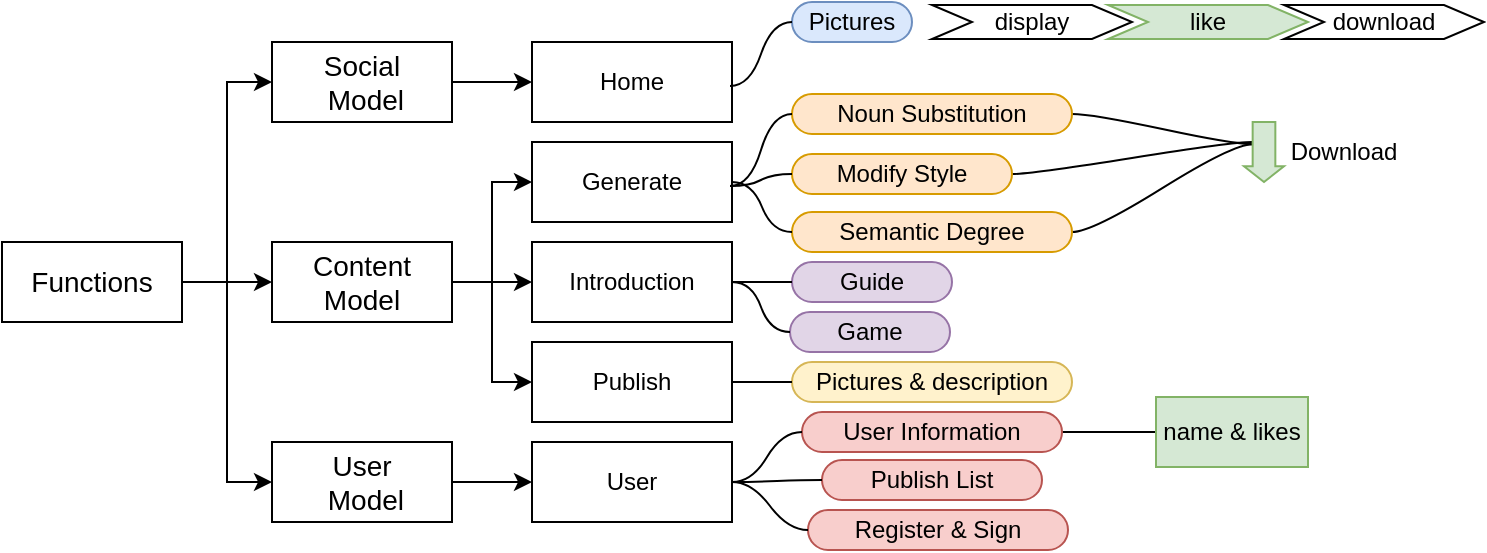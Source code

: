 <mxfile version="21.2.3" type="github">
  <diagram id="prtHgNgQTEPvFCAcTncT" name="Page-1">
    <mxGraphModel dx="1564" dy="508" grid="1" gridSize="10" guides="1" tooltips="1" connect="1" arrows="1" fold="1" page="1" pageScale="1" pageWidth="827" pageHeight="1169" math="0" shadow="0">
      <root>
        <mxCell id="0" />
        <mxCell id="1" parent="0" />
        <mxCell id="QBrUMATzq_8TdFM6rITS-1" style="edgeStyle=orthogonalEdgeStyle;rounded=0;orthogonalLoop=1;jettySize=auto;html=1;exitX=1;exitY=0.5;exitDx=0;exitDy=0;entryX=0;entryY=0.5;entryDx=0;entryDy=0;" edge="1" parent="1" source="QBrUMATzq_8TdFM6rITS-4" target="QBrUMATzq_8TdFM6rITS-6">
          <mxGeometry relative="1" as="geometry" />
        </mxCell>
        <mxCell id="QBrUMATzq_8TdFM6rITS-2" style="edgeStyle=orthogonalEdgeStyle;rounded=0;orthogonalLoop=1;jettySize=auto;html=1;exitX=1;exitY=0.5;exitDx=0;exitDy=0;entryX=0;entryY=0.5;entryDx=0;entryDy=0;" edge="1" parent="1" source="QBrUMATzq_8TdFM6rITS-4" target="QBrUMATzq_8TdFM6rITS-7">
          <mxGeometry relative="1" as="geometry" />
        </mxCell>
        <mxCell id="QBrUMATzq_8TdFM6rITS-3" style="edgeStyle=orthogonalEdgeStyle;rounded=0;orthogonalLoop=1;jettySize=auto;html=1;exitX=1;exitY=0.5;exitDx=0;exitDy=0;entryX=0;entryY=0.5;entryDx=0;entryDy=0;" edge="1" parent="1" source="QBrUMATzq_8TdFM6rITS-4" target="QBrUMATzq_8TdFM6rITS-8">
          <mxGeometry relative="1" as="geometry" />
        </mxCell>
        <mxCell id="QBrUMATzq_8TdFM6rITS-4" value="&lt;span style=&quot;font-size: 14px;&quot;&gt;Content Model&lt;/span&gt;" style="whiteSpace=wrap;html=1;" vertex="1" parent="1">
          <mxGeometry x="120" y="260" width="90" height="40" as="geometry" />
        </mxCell>
        <mxCell id="QBrUMATzq_8TdFM6rITS-5" value="Home" style="whiteSpace=wrap;html=1;" vertex="1" parent="1">
          <mxGeometry x="250" y="160" width="100" height="40" as="geometry" />
        </mxCell>
        <mxCell id="QBrUMATzq_8TdFM6rITS-6" value="Generate" style="whiteSpace=wrap;html=1;" vertex="1" parent="1">
          <mxGeometry x="250" y="210" width="100" height="40" as="geometry" />
        </mxCell>
        <mxCell id="QBrUMATzq_8TdFM6rITS-7" value="Introduction" style="whiteSpace=wrap;html=1;" vertex="1" parent="1">
          <mxGeometry x="250" y="260" width="100" height="40" as="geometry" />
        </mxCell>
        <mxCell id="QBrUMATzq_8TdFM6rITS-8" value="Publish" style="whiteSpace=wrap;html=1;" vertex="1" parent="1">
          <mxGeometry x="250" y="310" width="100" height="40" as="geometry" />
        </mxCell>
        <mxCell id="QBrUMATzq_8TdFM6rITS-9" value="User" style="whiteSpace=wrap;html=1;" vertex="1" parent="1">
          <mxGeometry x="250" y="360" width="100" height="40" as="geometry" />
        </mxCell>
        <mxCell id="QBrUMATzq_8TdFM6rITS-10" value="Pictures" style="whiteSpace=wrap;html=1;rounded=1;arcSize=50;align=center;verticalAlign=middle;strokeWidth=1;autosize=1;spacing=4;treeFolding=1;treeMoving=1;newEdgeStyle={&quot;edgeStyle&quot;:&quot;entityRelationEdgeStyle&quot;,&quot;startArrow&quot;:&quot;none&quot;,&quot;endArrow&quot;:&quot;none&quot;,&quot;segment&quot;:10,&quot;curved&quot;:1,&quot;sourcePerimeterSpacing&quot;:0,&quot;targetPerimeterSpacing&quot;:0};fillColor=#dae8fc;strokeColor=#6c8ebf;" vertex="1" collapsed="1" parent="1">
          <mxGeometry x="380" y="140" width="60" height="20" as="geometry" />
        </mxCell>
        <mxCell id="QBrUMATzq_8TdFM6rITS-11" value="" style="edgeStyle=entityRelationEdgeStyle;startArrow=none;endArrow=none;segment=10;curved=1;sourcePerimeterSpacing=0;targetPerimeterSpacing=0;rounded=0;" edge="1" parent="1" target="QBrUMATzq_8TdFM6rITS-10">
          <mxGeometry relative="1" as="geometry">
            <mxPoint x="349" y="182" as="sourcePoint" />
          </mxGeometry>
        </mxCell>
        <mxCell id="QBrUMATzq_8TdFM6rITS-12" value="display" style="shape=step;perimeter=stepPerimeter;fixedSize=1;points=[];whiteSpace=wrap;html=1;" vertex="1" parent="1">
          <mxGeometry x="450" y="141.5" width="100" height="17" as="geometry" />
        </mxCell>
        <mxCell id="QBrUMATzq_8TdFM6rITS-13" value="like" style="shape=step;perimeter=stepPerimeter;fixedSize=1;points=[];whiteSpace=wrap;html=1;fillColor=#d5e8d4;strokeColor=#82b366;" vertex="1" parent="1">
          <mxGeometry x="538" y="141.5" width="100" height="17" as="geometry" />
        </mxCell>
        <mxCell id="QBrUMATzq_8TdFM6rITS-14" value="download" style="shape=step;perimeter=stepPerimeter;fixedSize=1;points=[];whiteSpace=wrap;html=1;" vertex="1" parent="1">
          <mxGeometry x="626" y="141.5" width="100" height="17" as="geometry" />
        </mxCell>
        <mxCell id="QBrUMATzq_8TdFM6rITS-15" style="edgeStyle=entityRelationEdgeStyle;rounded=0;orthogonalLoop=1;jettySize=auto;html=1;startArrow=none;endArrow=none;segment=10;curved=1;sourcePerimeterSpacing=0;targetPerimeterSpacing=0;exitX=1;exitY=0.5;exitDx=0;exitDy=0;entryX=0;entryY=0;entryDx=11.083;entryDy=15.667;entryPerimeter=0;" edge="1" parent="1" source="QBrUMATzq_8TdFM6rITS-16" target="QBrUMATzq_8TdFM6rITS-24">
          <mxGeometry relative="1" as="geometry" />
        </mxCell>
        <mxCell id="QBrUMATzq_8TdFM6rITS-16" value="&lt;p class=&quot;MsoNormal&quot;&gt;Noun Substitution&lt;/p&gt;" style="whiteSpace=wrap;html=1;rounded=1;arcSize=50;align=center;verticalAlign=middle;strokeWidth=1;autosize=1;spacing=4;treeFolding=1;treeMoving=1;newEdgeStyle={&quot;edgeStyle&quot;:&quot;entityRelationEdgeStyle&quot;,&quot;startArrow&quot;:&quot;none&quot;,&quot;endArrow&quot;:&quot;none&quot;,&quot;segment&quot;:10,&quot;curved&quot;:1,&quot;sourcePerimeterSpacing&quot;:0,&quot;targetPerimeterSpacing&quot;:0};fillColor=#ffe6cc;strokeColor=#d79b00;fillStyle=auto;" vertex="1" collapsed="1" parent="1">
          <mxGeometry x="380" y="186" width="140" height="20" as="geometry" />
        </mxCell>
        <mxCell id="QBrUMATzq_8TdFM6rITS-17" value="" style="edgeStyle=entityRelationEdgeStyle;startArrow=none;endArrow=none;segment=10;curved=1;sourcePerimeterSpacing=0;targetPerimeterSpacing=0;rounded=0;" edge="1" parent="1" target="QBrUMATzq_8TdFM6rITS-16">
          <mxGeometry relative="1" as="geometry">
            <mxPoint x="349" y="232" as="sourcePoint" />
          </mxGeometry>
        </mxCell>
        <mxCell id="QBrUMATzq_8TdFM6rITS-18" style="edgeStyle=entityRelationEdgeStyle;rounded=0;orthogonalLoop=1;jettySize=auto;html=1;startArrow=none;endArrow=none;segment=10;curved=1;sourcePerimeterSpacing=0;targetPerimeterSpacing=0;exitX=1;exitY=0.5;exitDx=0;exitDy=0;" edge="1" parent="1" source="QBrUMATzq_8TdFM6rITS-19">
          <mxGeometry relative="1" as="geometry">
            <mxPoint x="610" y="210" as="targetPoint" />
          </mxGeometry>
        </mxCell>
        <mxCell id="QBrUMATzq_8TdFM6rITS-19" value="&lt;p class=&quot;MsoNormal&quot;&gt;Modify Style&lt;/p&gt;" style="whiteSpace=wrap;html=1;rounded=1;arcSize=50;align=center;verticalAlign=middle;strokeWidth=1;autosize=1;spacing=4;treeFolding=1;treeMoving=1;newEdgeStyle={&quot;edgeStyle&quot;:&quot;entityRelationEdgeStyle&quot;,&quot;startArrow&quot;:&quot;none&quot;,&quot;endArrow&quot;:&quot;none&quot;,&quot;segment&quot;:10,&quot;curved&quot;:1,&quot;sourcePerimeterSpacing&quot;:0,&quot;targetPerimeterSpacing&quot;:0};fillColor=#ffe6cc;strokeColor=#d79b00;" vertex="1" collapsed="1" parent="1">
          <mxGeometry x="380" y="216" width="110" height="20" as="geometry" />
        </mxCell>
        <mxCell id="QBrUMATzq_8TdFM6rITS-20" value="" style="edgeStyle=entityRelationEdgeStyle;startArrow=none;endArrow=none;segment=10;curved=1;sourcePerimeterSpacing=0;targetPerimeterSpacing=0;rounded=0;exitX=1;exitY=0.5;exitDx=0;exitDy=0;" edge="1" parent="1" target="QBrUMATzq_8TdFM6rITS-19">
          <mxGeometry relative="1" as="geometry">
            <mxPoint x="349" y="232" as="sourcePoint" />
          </mxGeometry>
        </mxCell>
        <mxCell id="QBrUMATzq_8TdFM6rITS-21" style="edgeStyle=entityRelationEdgeStyle;rounded=0;orthogonalLoop=1;jettySize=auto;html=1;startArrow=none;endArrow=none;segment=10;curved=1;sourcePerimeterSpacing=0;targetPerimeterSpacing=0;exitX=1;exitY=0.5;exitDx=0;exitDy=0;entryX=0;entryY=0;entryDx=11.083;entryDy=15.667;entryPerimeter=0;" edge="1" parent="1" source="QBrUMATzq_8TdFM6rITS-22" target="QBrUMATzq_8TdFM6rITS-24">
          <mxGeometry relative="1" as="geometry" />
        </mxCell>
        <mxCell id="QBrUMATzq_8TdFM6rITS-22" value="&lt;p class=&quot;MsoNormal&quot;&gt;Semantic Degree&lt;/p&gt;" style="whiteSpace=wrap;html=1;rounded=1;arcSize=50;align=center;verticalAlign=middle;strokeWidth=1;autosize=1;spacing=4;treeFolding=1;treeMoving=1;newEdgeStyle={&quot;edgeStyle&quot;:&quot;entityRelationEdgeStyle&quot;,&quot;startArrow&quot;:&quot;none&quot;,&quot;endArrow&quot;:&quot;none&quot;,&quot;segment&quot;:10,&quot;curved&quot;:1,&quot;sourcePerimeterSpacing&quot;:0,&quot;targetPerimeterSpacing&quot;:0};fillColor=#ffe6cc;strokeColor=#d79b00;" vertex="1" collapsed="1" parent="1">
          <mxGeometry x="380" y="245" width="140" height="20" as="geometry" />
        </mxCell>
        <mxCell id="QBrUMATzq_8TdFM6rITS-23" value="" style="edgeStyle=entityRelationEdgeStyle;startArrow=none;endArrow=none;segment=10;curved=1;sourcePerimeterSpacing=0;targetPerimeterSpacing=0;rounded=0;" edge="1" parent="1" target="QBrUMATzq_8TdFM6rITS-22">
          <mxGeometry relative="1" as="geometry">
            <mxPoint x="350" y="230" as="sourcePoint" />
          </mxGeometry>
        </mxCell>
        <mxCell id="QBrUMATzq_8TdFM6rITS-24" value="" style="shape=singleArrow;direction=south;whiteSpace=wrap;html=1;arrowWidth=0.567;arrowSize=0.261;fillColor=#d5e8d4;strokeColor=#82b366;" vertex="1" parent="1">
          <mxGeometry x="606" y="200" width="20" height="30" as="geometry" />
        </mxCell>
        <mxCell id="QBrUMATzq_8TdFM6rITS-25" value="Download" style="text;html=1;strokeColor=none;fillColor=none;align=center;verticalAlign=middle;whiteSpace=wrap;rounded=0;" vertex="1" parent="1">
          <mxGeometry x="626" y="200" width="60" height="30" as="geometry" />
        </mxCell>
        <mxCell id="QBrUMATzq_8TdFM6rITS-26" value="Guide" style="whiteSpace=wrap;html=1;rounded=1;arcSize=50;align=center;verticalAlign=middle;strokeWidth=1;autosize=1;spacing=4;treeFolding=1;treeMoving=1;newEdgeStyle={&quot;edgeStyle&quot;:&quot;entityRelationEdgeStyle&quot;,&quot;startArrow&quot;:&quot;none&quot;,&quot;endArrow&quot;:&quot;none&quot;,&quot;segment&quot;:10,&quot;curved&quot;:1,&quot;sourcePerimeterSpacing&quot;:0,&quot;targetPerimeterSpacing&quot;:0};fillColor=#e1d5e7;strokeColor=#9673a6;" vertex="1" collapsed="1" parent="1">
          <mxGeometry x="380" y="270" width="80" height="20" as="geometry" />
        </mxCell>
        <mxCell id="QBrUMATzq_8TdFM6rITS-27" value="" style="edgeStyle=entityRelationEdgeStyle;startArrow=none;endArrow=none;segment=10;curved=1;sourcePerimeterSpacing=0;targetPerimeterSpacing=0;rounded=0;exitX=1;exitY=0.5;exitDx=0;exitDy=0;" edge="1" parent="1" source="QBrUMATzq_8TdFM6rITS-7" target="QBrUMATzq_8TdFM6rITS-26">
          <mxGeometry relative="1" as="geometry">
            <mxPoint x="350" y="310" as="sourcePoint" />
          </mxGeometry>
        </mxCell>
        <mxCell id="QBrUMATzq_8TdFM6rITS-28" value="Game" style="whiteSpace=wrap;html=1;rounded=1;arcSize=50;align=center;verticalAlign=middle;strokeWidth=1;autosize=1;spacing=4;treeFolding=1;treeMoving=1;newEdgeStyle={&quot;edgeStyle&quot;:&quot;entityRelationEdgeStyle&quot;,&quot;startArrow&quot;:&quot;none&quot;,&quot;endArrow&quot;:&quot;none&quot;,&quot;segment&quot;:10,&quot;curved&quot;:1,&quot;sourcePerimeterSpacing&quot;:0,&quot;targetPerimeterSpacing&quot;:0};fillColor=#e1d5e7;strokeColor=#9673a6;" vertex="1" collapsed="1" parent="1">
          <mxGeometry x="379" y="295" width="80" height="20" as="geometry" />
        </mxCell>
        <mxCell id="QBrUMATzq_8TdFM6rITS-29" value="" style="edgeStyle=entityRelationEdgeStyle;startArrow=none;endArrow=none;segment=10;curved=1;sourcePerimeterSpacing=0;targetPerimeterSpacing=0;rounded=0;" edge="1" parent="1" target="QBrUMATzq_8TdFM6rITS-28">
          <mxGeometry relative="1" as="geometry">
            <mxPoint x="350" y="280" as="sourcePoint" />
          </mxGeometry>
        </mxCell>
        <mxCell id="QBrUMATzq_8TdFM6rITS-30" style="edgeStyle=orthogonalEdgeStyle;rounded=0;orthogonalLoop=1;jettySize=auto;html=1;exitX=1;exitY=0.5;exitDx=0;exitDy=0;entryX=0;entryY=0.5;entryDx=0;entryDy=0;" edge="1" parent="1" source="QBrUMATzq_8TdFM6rITS-31" target="QBrUMATzq_8TdFM6rITS-5">
          <mxGeometry relative="1" as="geometry" />
        </mxCell>
        <mxCell id="QBrUMATzq_8TdFM6rITS-31" value="&lt;span style=&quot;font-size: 14px;&quot;&gt;Social&lt;br&gt;&amp;nbsp;Model&lt;/span&gt;" style="whiteSpace=wrap;html=1;" vertex="1" parent="1">
          <mxGeometry x="120" y="160" width="90" height="40" as="geometry" />
        </mxCell>
        <mxCell id="QBrUMATzq_8TdFM6rITS-32" style="edgeStyle=orthogonalEdgeStyle;rounded=0;orthogonalLoop=1;jettySize=auto;html=1;exitX=1;exitY=0.5;exitDx=0;exitDy=0;" edge="1" parent="1" source="QBrUMATzq_8TdFM6rITS-33" target="QBrUMATzq_8TdFM6rITS-9">
          <mxGeometry relative="1" as="geometry" />
        </mxCell>
        <mxCell id="QBrUMATzq_8TdFM6rITS-33" value="&lt;span style=&quot;font-size: 14px;&quot;&gt;User&lt;br&gt;&amp;nbsp;Model&lt;/span&gt;" style="whiteSpace=wrap;html=1;" vertex="1" parent="1">
          <mxGeometry x="120" y="360" width="90" height="40" as="geometry" />
        </mxCell>
        <mxCell id="QBrUMATzq_8TdFM6rITS-34" style="edgeStyle=orthogonalEdgeStyle;rounded=0;orthogonalLoop=1;jettySize=auto;html=1;exitX=1;exitY=0.5;exitDx=0;exitDy=0;entryX=0;entryY=0.5;entryDx=0;entryDy=0;" edge="1" parent="1" source="QBrUMATzq_8TdFM6rITS-37" target="QBrUMATzq_8TdFM6rITS-31">
          <mxGeometry relative="1" as="geometry" />
        </mxCell>
        <mxCell id="QBrUMATzq_8TdFM6rITS-35" style="edgeStyle=orthogonalEdgeStyle;rounded=0;orthogonalLoop=1;jettySize=auto;html=1;exitX=1;exitY=0.5;exitDx=0;exitDy=0;entryX=0;entryY=0.5;entryDx=0;entryDy=0;" edge="1" parent="1" source="QBrUMATzq_8TdFM6rITS-37" target="QBrUMATzq_8TdFM6rITS-4">
          <mxGeometry relative="1" as="geometry" />
        </mxCell>
        <mxCell id="QBrUMATzq_8TdFM6rITS-36" style="edgeStyle=orthogonalEdgeStyle;rounded=0;orthogonalLoop=1;jettySize=auto;html=1;exitX=1;exitY=0.5;exitDx=0;exitDy=0;entryX=0;entryY=0.5;entryDx=0;entryDy=0;" edge="1" parent="1" source="QBrUMATzq_8TdFM6rITS-37" target="QBrUMATzq_8TdFM6rITS-33">
          <mxGeometry relative="1" as="geometry" />
        </mxCell>
        <mxCell id="QBrUMATzq_8TdFM6rITS-37" value="&lt;span style=&quot;font-size: 14px;&quot;&gt;Functions&lt;/span&gt;" style="whiteSpace=wrap;html=1;" vertex="1" parent="1">
          <mxGeometry x="-15" y="260" width="90" height="40" as="geometry" />
        </mxCell>
        <mxCell id="QBrUMATzq_8TdFM6rITS-38" value="Pictures &amp;amp; description" style="whiteSpace=wrap;html=1;rounded=1;arcSize=50;align=center;verticalAlign=middle;strokeWidth=1;autosize=1;spacing=4;treeFolding=1;treeMoving=1;newEdgeStyle={&quot;edgeStyle&quot;:&quot;entityRelationEdgeStyle&quot;,&quot;startArrow&quot;:&quot;none&quot;,&quot;endArrow&quot;:&quot;none&quot;,&quot;segment&quot;:10,&quot;curved&quot;:1,&quot;sourcePerimeterSpacing&quot;:0,&quot;targetPerimeterSpacing&quot;:0};fillColor=#fff2cc;strokeColor=#d6b656;" vertex="1" collapsed="1" parent="1">
          <mxGeometry x="380" y="320" width="140" height="20" as="geometry" />
        </mxCell>
        <mxCell id="QBrUMATzq_8TdFM6rITS-39" value="" style="edgeStyle=entityRelationEdgeStyle;startArrow=none;endArrow=none;segment=10;curved=1;sourcePerimeterSpacing=0;targetPerimeterSpacing=0;rounded=0;exitX=1;exitY=0.5;exitDx=0;exitDy=0;" edge="1" parent="1" source="QBrUMATzq_8TdFM6rITS-8" target="QBrUMATzq_8TdFM6rITS-38">
          <mxGeometry relative="1" as="geometry">
            <mxPoint x="350" y="372" as="sourcePoint" />
          </mxGeometry>
        </mxCell>
        <mxCell id="QBrUMATzq_8TdFM6rITS-40" style="edgeStyle=entityRelationEdgeStyle;rounded=0;orthogonalLoop=1;jettySize=auto;html=1;startArrow=none;endArrow=none;segment=10;curved=1;sourcePerimeterSpacing=0;targetPerimeterSpacing=0;exitX=1;exitY=0.5;exitDx=0;exitDy=0;entryX=0;entryY=0.5;entryDx=0;entryDy=0;" edge="1" parent="1" source="QBrUMATzq_8TdFM6rITS-41" target="QBrUMATzq_8TdFM6rITS-47">
          <mxGeometry relative="1" as="geometry" />
        </mxCell>
        <mxCell id="QBrUMATzq_8TdFM6rITS-41" value="User Information" style="whiteSpace=wrap;html=1;rounded=1;arcSize=50;align=center;verticalAlign=middle;strokeWidth=1;autosize=1;spacing=4;treeFolding=1;treeMoving=1;newEdgeStyle={&quot;edgeStyle&quot;:&quot;entityRelationEdgeStyle&quot;,&quot;startArrow&quot;:&quot;none&quot;,&quot;endArrow&quot;:&quot;none&quot;,&quot;segment&quot;:10,&quot;curved&quot;:1,&quot;sourcePerimeterSpacing&quot;:0,&quot;targetPerimeterSpacing&quot;:0};fillColor=#f8cecc;strokeColor=#b85450;" vertex="1" collapsed="1" parent="1">
          <mxGeometry x="385" y="345" width="130" height="20" as="geometry" />
        </mxCell>
        <mxCell id="QBrUMATzq_8TdFM6rITS-42" value="" style="edgeStyle=entityRelationEdgeStyle;startArrow=none;endArrow=none;segment=10;curved=1;sourcePerimeterSpacing=0;targetPerimeterSpacing=0;rounded=0;exitX=1;exitY=0.5;exitDx=0;exitDy=0;" edge="1" parent="1" target="QBrUMATzq_8TdFM6rITS-41">
          <mxGeometry relative="1" as="geometry">
            <mxPoint x="350" y="380" as="sourcePoint" />
          </mxGeometry>
        </mxCell>
        <mxCell id="QBrUMATzq_8TdFM6rITS-43" value="Publish List" style="whiteSpace=wrap;html=1;rounded=1;arcSize=50;align=center;verticalAlign=middle;strokeWidth=1;autosize=1;spacing=4;treeFolding=1;treeMoving=1;newEdgeStyle={&quot;edgeStyle&quot;:&quot;entityRelationEdgeStyle&quot;,&quot;startArrow&quot;:&quot;none&quot;,&quot;endArrow&quot;:&quot;none&quot;,&quot;segment&quot;:10,&quot;curved&quot;:1,&quot;sourcePerimeterSpacing&quot;:0,&quot;targetPerimeterSpacing&quot;:0};fillColor=#f8cecc;strokeColor=#b85450;" vertex="1" collapsed="1" parent="1">
          <mxGeometry x="395" y="369" width="110" height="20" as="geometry" />
        </mxCell>
        <mxCell id="QBrUMATzq_8TdFM6rITS-44" value="" style="edgeStyle=entityRelationEdgeStyle;startArrow=none;endArrow=none;segment=10;curved=1;sourcePerimeterSpacing=0;targetPerimeterSpacing=0;rounded=0;exitX=1;exitY=0.5;exitDx=0;exitDy=0;" edge="1" parent="1" target="QBrUMATzq_8TdFM6rITS-43">
          <mxGeometry relative="1" as="geometry">
            <mxPoint x="350" y="380" as="sourcePoint" />
          </mxGeometry>
        </mxCell>
        <mxCell id="QBrUMATzq_8TdFM6rITS-45" value="Register &amp;amp; Sign" style="whiteSpace=wrap;html=1;rounded=1;arcSize=50;align=center;verticalAlign=middle;strokeWidth=1;autosize=1;spacing=4;treeFolding=1;treeMoving=1;newEdgeStyle={&quot;edgeStyle&quot;:&quot;entityRelationEdgeStyle&quot;,&quot;startArrow&quot;:&quot;none&quot;,&quot;endArrow&quot;:&quot;none&quot;,&quot;segment&quot;:10,&quot;curved&quot;:1,&quot;sourcePerimeterSpacing&quot;:0,&quot;targetPerimeterSpacing&quot;:0};fillColor=#f8cecc;strokeColor=#b85450;" vertex="1" collapsed="1" parent="1">
          <mxGeometry x="388" y="394" width="130" height="20" as="geometry" />
        </mxCell>
        <mxCell id="QBrUMATzq_8TdFM6rITS-46" value="" style="edgeStyle=entityRelationEdgeStyle;startArrow=none;endArrow=none;segment=10;curved=1;sourcePerimeterSpacing=0;targetPerimeterSpacing=0;rounded=0;exitX=1;exitY=0.5;exitDx=0;exitDy=0;" edge="1" parent="1" target="QBrUMATzq_8TdFM6rITS-45">
          <mxGeometry relative="1" as="geometry">
            <mxPoint x="350" y="380" as="sourcePoint" />
          </mxGeometry>
        </mxCell>
        <mxCell id="QBrUMATzq_8TdFM6rITS-47" value="name &amp;amp; likes" style="rounded=0;whiteSpace=wrap;html=1;fillColor=#d5e8d4;strokeColor=#82b366;" vertex="1" parent="1">
          <mxGeometry x="562" y="337.5" width="76" height="35" as="geometry" />
        </mxCell>
      </root>
    </mxGraphModel>
  </diagram>
</mxfile>
